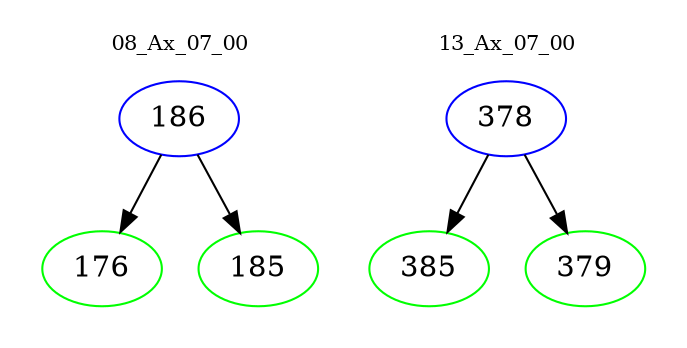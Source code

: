 digraph{
subgraph cluster_0 {
color = white
label = "08_Ax_07_00";
fontsize=10;
T0_186 [label="186", color="blue"]
T0_186 -> T0_176 [color="black"]
T0_176 [label="176", color="green"]
T0_186 -> T0_185 [color="black"]
T0_185 [label="185", color="green"]
}
subgraph cluster_1 {
color = white
label = "13_Ax_07_00";
fontsize=10;
T1_378 [label="378", color="blue"]
T1_378 -> T1_385 [color="black"]
T1_385 [label="385", color="green"]
T1_378 -> T1_379 [color="black"]
T1_379 [label="379", color="green"]
}
}
